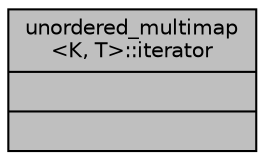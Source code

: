 digraph "unordered_multimap&lt;K, T&gt;::iterator"
{
 // INTERACTIVE_SVG=YES
  bgcolor="transparent";
  edge [fontname="Helvetica",fontsize="10",labelfontname="Helvetica",labelfontsize="10"];
  node [fontname="Helvetica",fontsize="10",shape=record];
  Node1 [label="{unordered_multimap\l\<K, T\>::iterator\n||}",height=0.2,width=0.4,color="black", fillcolor="grey75", style="filled", fontcolor="black"];
}
